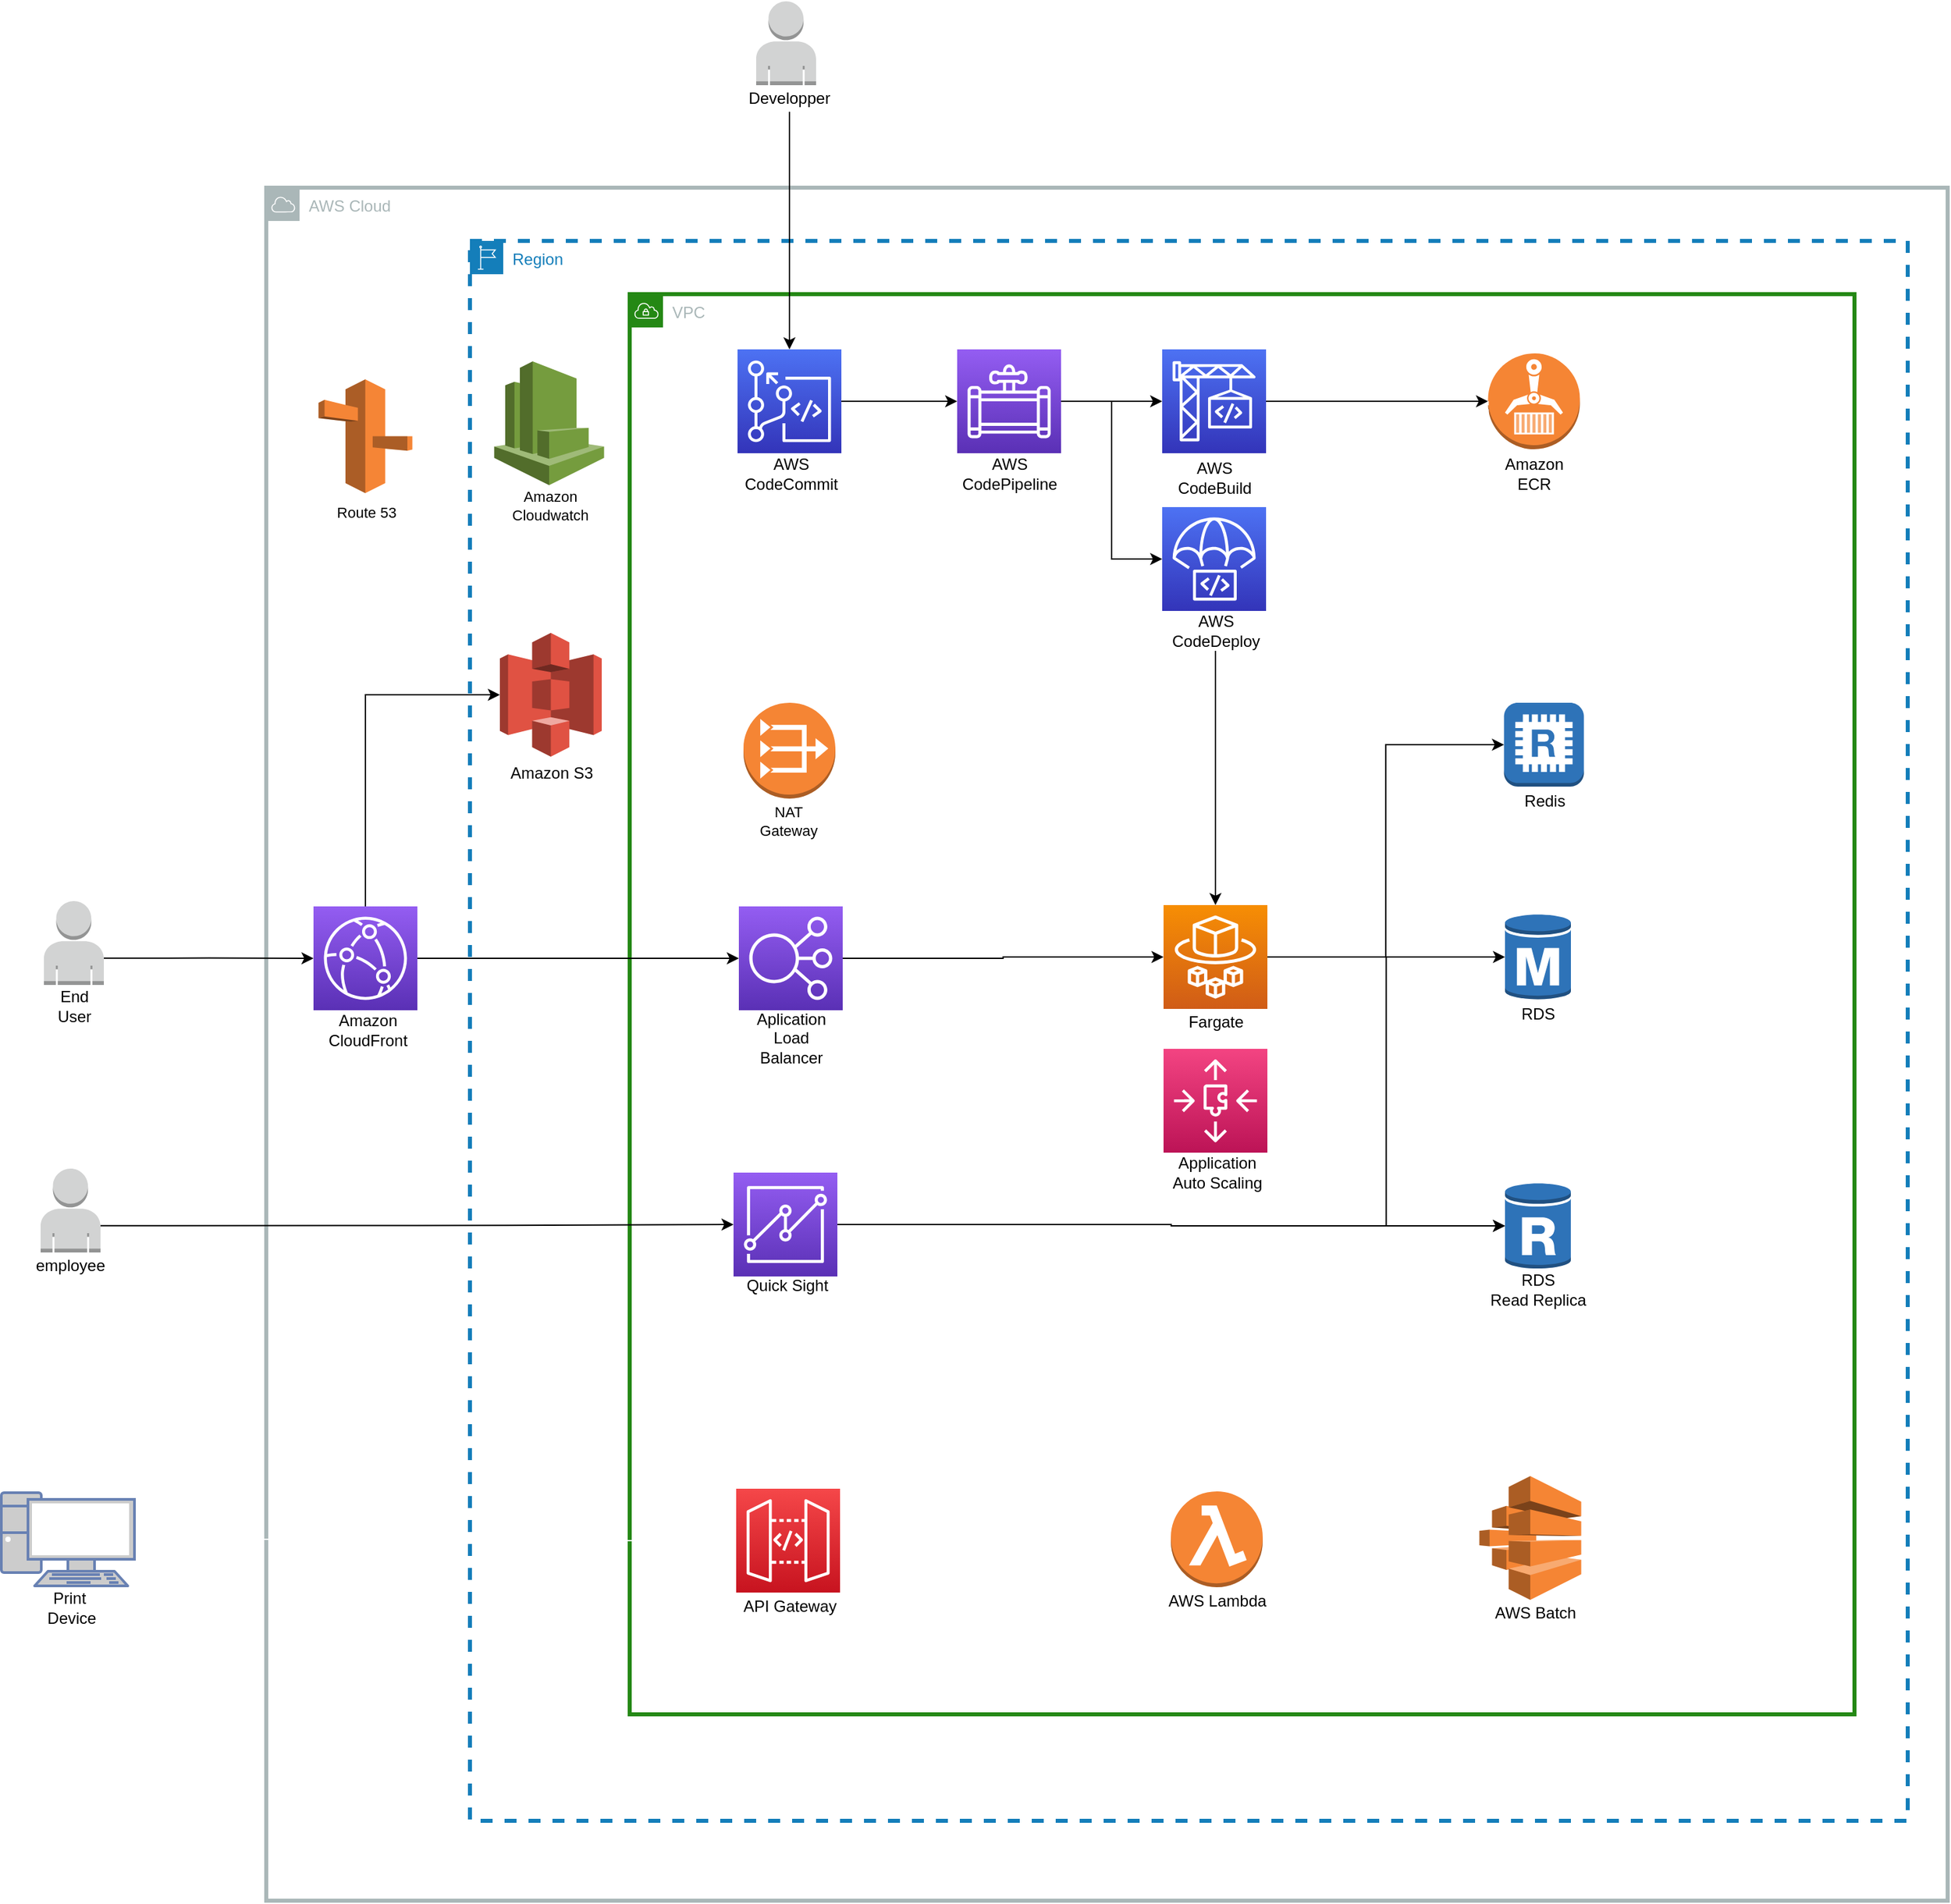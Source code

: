 <mxfile>
    <diagram id="gWHWw5_Gwtlagw1Z8CL7" name="ページ2">
        <mxGraphModel dx="888" dy="800" grid="1" gridSize="10" guides="1" tooltips="1" connect="1" arrows="1" fold="1" page="1" pageScale="1" pageWidth="827" pageHeight="1169" background="none" math="0" shadow="0">
            <root>
                <mxCell id="uAOKcE6nmeNdGqZ9g9t3-0"/>
                <mxCell id="uAOKcE6nmeNdGqZ9g9t3-1" parent="uAOKcE6nmeNdGqZ9g9t3-0"/>
                <mxCell id="uAOKcE6nmeNdGqZ9g9t3-4" value="AWS Cloud" style="outlineConnect=0;gradientColor=none;html=1;whiteSpace=wrap;fontSize=12;fontStyle=0;shape=mxgraph.aws4.group;grIcon=mxgraph.aws4.group_aws_cloud;strokeColor=#AAB7B8;fillColor=none;verticalAlign=top;align=left;spacingLeft=30;fontColor=#AAB7B8;dashed=0;strokeWidth=3;" parent="uAOKcE6nmeNdGqZ9g9t3-1" vertex="1">
                    <mxGeometry x="247" y="283" width="1263" height="1287" as="geometry"/>
                </mxCell>
                <mxCell id="uAOKcE6nmeNdGqZ9g9t3-3" value="Region" style="points=[[0,0],[0.25,0],[0.5,0],[0.75,0],[1,0],[1,0.25],[1,0.5],[1,0.75],[1,1],[0.75,1],[0.5,1],[0.25,1],[0,1],[0,0.75],[0,0.5],[0,0.25]];outlineConnect=0;gradientColor=none;html=1;whiteSpace=wrap;fontSize=12;fontStyle=0;shape=mxgraph.aws4.group;grIcon=mxgraph.aws4.group_region;strokeColor=#147EBA;fillColor=none;verticalAlign=top;align=left;spacingLeft=30;fontColor=#147EBA;dashed=1;strokeWidth=3;" parent="uAOKcE6nmeNdGqZ9g9t3-1" vertex="1">
                    <mxGeometry x="400" y="323" width="1080" height="1187" as="geometry"/>
                </mxCell>
                <mxCell id="uAOKcE6nmeNdGqZ9g9t3-2" value="VPC" style="points=[[0,0],[0.25,0],[0.5,0],[0.75,0],[1,0],[1,0.25],[1,0.5],[1,0.75],[1,1],[0.75,1],[0.5,1],[0.25,1],[0,1],[0,0.75],[0,0.5],[0,0.25]];outlineConnect=0;gradientColor=none;html=1;whiteSpace=wrap;fontSize=12;fontStyle=0;shape=mxgraph.aws4.group;grIcon=mxgraph.aws4.group_vpc;strokeColor=#248814;fillColor=none;verticalAlign=top;align=left;spacingLeft=30;fontColor=#AAB7B8;dashed=0;strokeWidth=3;" parent="uAOKcE6nmeNdGqZ9g9t3-1" vertex="1">
                    <mxGeometry x="520" y="363" width="920" height="1067" as="geometry"/>
                </mxCell>
                <mxCell id="vgz9VYZ3-x48ovAwq_it-6" value="Text" style="text;html=1;resizable=0;autosize=1;align=center;verticalAlign=middle;points=[];fillColor=none;strokeColor=none;rounded=0;" parent="uAOKcE6nmeNdGqZ9g9t3-1" vertex="1">
                    <mxGeometry x="620" y="423" width="40" height="20" as="geometry"/>
                </mxCell>
                <mxCell id="vgz9VYZ3-x48ovAwq_it-9" value="" style="group" parent="uAOKcE6nmeNdGqZ9g9t3-1" vertex="1" connectable="0">
                    <mxGeometry x="596" y="404.5" width="90" height="108" as="geometry"/>
                </mxCell>
                <mxCell id="vgz9VYZ3-x48ovAwq_it-2" value="" style="points=[[0,0,0],[0.25,0,0],[0.5,0,0],[0.75,0,0],[1,0,0],[0,1,0],[0.25,1,0],[0.5,1,0],[0.75,1,0],[1,1,0],[0,0.25,0],[0,0.5,0],[0,0.75,0],[1,0.25,0],[1,0.5,0],[1,0.75,0]];outlineConnect=0;fontColor=#232F3E;gradientColor=#4D72F3;gradientDirection=north;fillColor=#3334B9;strokeColor=#ffffff;dashed=0;verticalLabelPosition=bottom;verticalAlign=top;align=center;html=1;fontSize=12;fontStyle=0;aspect=fixed;shape=mxgraph.aws4.resourceIcon;resIcon=mxgraph.aws4.codecommit;" parent="vgz9VYZ3-x48ovAwq_it-9" vertex="1">
                    <mxGeometry x="5" width="78" height="78" as="geometry"/>
                </mxCell>
                <mxCell id="vgz9VYZ3-x48ovAwq_it-7" value="AWS&lt;br&gt;CodeCommit" style="text;html=1;align=center;verticalAlign=middle;resizable=0;points=[];autosize=1;strokeColor=none;" parent="vgz9VYZ3-x48ovAwq_it-9" vertex="1">
                    <mxGeometry y="78" width="90" height="30" as="geometry"/>
                </mxCell>
                <mxCell id="vgz9VYZ3-x48ovAwq_it-13" value="" style="group" parent="uAOKcE6nmeNdGqZ9g9t3-1" vertex="1" connectable="0">
                    <mxGeometry x="760" y="404.5" width="90" height="108" as="geometry"/>
                </mxCell>
                <mxCell id="vgz9VYZ3-x48ovAwq_it-3" value="" style="points=[[0,0,0],[0.25,0,0],[0.5,0,0],[0.75,0,0],[1,0,0],[0,1,0],[0.25,1,0],[0.5,1,0],[0.75,1,0],[1,1,0],[0,0.25,0],[0,0.5,0],[0,0.75,0],[1,0.25,0],[1,0.5,0],[1,0.75,0]];outlineConnect=0;fontColor=#232F3E;gradientColor=#945DF2;gradientDirection=north;fillColor=#5A30B5;strokeColor=#ffffff;dashed=0;verticalLabelPosition=bottom;verticalAlign=top;align=center;html=1;fontSize=12;fontStyle=0;aspect=fixed;shape=mxgraph.aws4.resourceIcon;resIcon=mxgraph.aws4.data_pipeline;" parent="vgz9VYZ3-x48ovAwq_it-13" vertex="1">
                    <mxGeometry x="6" width="78" height="78" as="geometry"/>
                </mxCell>
                <mxCell id="vgz9VYZ3-x48ovAwq_it-8" value="AWS&lt;br&gt;CodePipeline" style="text;html=1;align=center;verticalAlign=middle;resizable=0;points=[];autosize=1;strokeColor=none;" parent="vgz9VYZ3-x48ovAwq_it-13" vertex="1">
                    <mxGeometry y="78" width="90" height="30" as="geometry"/>
                </mxCell>
                <mxCell id="vgz9VYZ3-x48ovAwq_it-14" value="" style="group" parent="uAOKcE6nmeNdGqZ9g9t3-1" vertex="1" connectable="0">
                    <mxGeometry x="920" y="404.5" width="78" height="111" as="geometry"/>
                </mxCell>
                <mxCell id="vgz9VYZ3-x48ovAwq_it-1" value="" style="points=[[0,0,0],[0.25,0,0],[0.5,0,0],[0.75,0,0],[1,0,0],[0,1,0],[0.25,1,0],[0.5,1,0],[0.75,1,0],[1,1,0],[0,0.25,0],[0,0.5,0],[0,0.75,0],[1,0.25,0],[1,0.5,0],[1,0.75,0]];outlineConnect=0;fontColor=#232F3E;gradientColor=#4D72F3;gradientDirection=north;fillColor=#3334B9;strokeColor=#ffffff;dashed=0;verticalLabelPosition=bottom;verticalAlign=top;align=center;html=1;fontSize=12;fontStyle=0;aspect=fixed;shape=mxgraph.aws4.resourceIcon;resIcon=mxgraph.aws4.codebuild;" parent="vgz9VYZ3-x48ovAwq_it-14" vertex="1">
                    <mxGeometry width="78" height="78" as="geometry"/>
                </mxCell>
                <mxCell id="vgz9VYZ3-x48ovAwq_it-12" value="AWS&lt;br&gt;CodeBuild" style="text;html=1;align=center;verticalAlign=middle;resizable=0;points=[];autosize=1;strokeColor=none;" parent="vgz9VYZ3-x48ovAwq_it-14" vertex="1">
                    <mxGeometry x="4" y="81" width="70" height="30" as="geometry"/>
                </mxCell>
                <mxCell id="vgz9VYZ3-x48ovAwq_it-15" value="" style="group" parent="uAOKcE6nmeNdGqZ9g9t3-1" vertex="1" connectable="0">
                    <mxGeometry x="920" y="523" width="80" height="108" as="geometry"/>
                </mxCell>
                <mxCell id="vgz9VYZ3-x48ovAwq_it-4" value="" style="points=[[0,0,0],[0.25,0,0],[0.5,0,0],[0.75,0,0],[1,0,0],[0,1,0],[0.25,1,0],[0.5,1,0],[0.75,1,0],[1,1,0],[0,0.25,0],[0,0.5,0],[0,0.75,0],[1,0.25,0],[1,0.5,0],[1,0.75,0]];outlineConnect=0;fontColor=#232F3E;gradientColor=#4D72F3;gradientDirection=north;fillColor=#3334B9;strokeColor=#ffffff;dashed=0;verticalLabelPosition=bottom;verticalAlign=top;align=center;html=1;fontSize=12;fontStyle=0;aspect=fixed;shape=mxgraph.aws4.resourceIcon;resIcon=mxgraph.aws4.codedeploy;" parent="vgz9VYZ3-x48ovAwq_it-15" vertex="1">
                    <mxGeometry width="78" height="78" as="geometry"/>
                </mxCell>
                <mxCell id="vgz9VYZ3-x48ovAwq_it-11" value="AWS&lt;br&gt;CodeDeploy" style="text;html=1;align=center;verticalAlign=middle;resizable=0;points=[];autosize=1;strokeColor=none;" parent="vgz9VYZ3-x48ovAwq_it-15" vertex="1">
                    <mxGeometry y="78" width="80" height="30" as="geometry"/>
                </mxCell>
                <mxCell id="vgz9VYZ3-x48ovAwq_it-16" value="" style="group" parent="uAOKcE6nmeNdGqZ9g9t3-1" vertex="1" connectable="0">
                    <mxGeometry x="1164.75" y="407.5" width="69" height="105" as="geometry"/>
                </mxCell>
                <mxCell id="vgz9VYZ3-x48ovAwq_it-0" value="" style="outlineConnect=0;dashed=0;verticalLabelPosition=bottom;verticalAlign=top;align=center;html=1;shape=mxgraph.aws3.ecr;fillColor=#F58534;gradientColor=none;" parent="vgz9VYZ3-x48ovAwq_it-16" vertex="1">
                    <mxGeometry width="69" height="72" as="geometry"/>
                </mxCell>
                <mxCell id="vgz9VYZ3-x48ovAwq_it-10" value="Amazon&lt;br&gt;ECR" style="text;html=1;align=center;verticalAlign=middle;resizable=0;points=[];autosize=1;strokeColor=none;" parent="vgz9VYZ3-x48ovAwq_it-16" vertex="1">
                    <mxGeometry x="4.5" y="75" width="60" height="30" as="geometry"/>
                </mxCell>
                <mxCell id="vgz9VYZ3-x48ovAwq_it-25" value="" style="group" parent="uAOKcE6nmeNdGqZ9g9t3-1" vertex="1" connectable="0">
                    <mxGeometry x="282.5" y="823" width="78" height="108" as="geometry"/>
                </mxCell>
                <mxCell id="xpTxVcHbTkrMu4ZIPbUX-0" value="" style="points=[[0,0,0],[0.25,0,0],[0.5,0,0],[0.75,0,0],[1,0,0],[0,1,0],[0.25,1,0],[0.5,1,0],[0.75,1,0],[1,1,0],[0,0.25,0],[0,0.5,0],[0,0.75,0],[1,0.25,0],[1,0.5,0],[1,0.75,0]];outlineConnect=0;fontColor=#232F3E;gradientColor=#945DF2;gradientDirection=north;fillColor=#5A30B5;strokeColor=#ffffff;dashed=0;verticalLabelPosition=bottom;verticalAlign=top;align=center;html=1;fontSize=12;fontStyle=0;aspect=fixed;shape=mxgraph.aws4.resourceIcon;resIcon=mxgraph.aws4.cloudfront;" parent="vgz9VYZ3-x48ovAwq_it-25" vertex="1">
                    <mxGeometry width="78" height="78" as="geometry"/>
                </mxCell>
                <mxCell id="vgz9VYZ3-x48ovAwq_it-24" value="Amazon&lt;br&gt;CloudFront" style="text;html=1;align=center;verticalAlign=middle;resizable=0;points=[];autosize=1;strokeColor=none;" parent="vgz9VYZ3-x48ovAwq_it-25" vertex="1">
                    <mxGeometry x="5" y="78" width="70" height="30" as="geometry"/>
                </mxCell>
                <mxCell id="vgz9VYZ3-x48ovAwq_it-26" value="" style="group" parent="uAOKcE6nmeNdGqZ9g9t3-1" vertex="1" connectable="0">
                    <mxGeometry x="602" y="823" width="78" height="124" as="geometry"/>
                </mxCell>
                <mxCell id="PO5luvMS2eNr-utxm2IB-0" value="" style="points=[[0,0,0],[0.25,0,0],[0.5,0,0],[0.75,0,0],[1,0,0],[0,1,0],[0.25,1,0],[0.5,1,0],[0.75,1,0],[1,1,0],[0,0.25,0],[0,0.5,0],[0,0.75,0],[1,0.25,0],[1,0.5,0],[1,0.75,0]];outlineConnect=0;fontColor=#232F3E;gradientColor=#945DF2;gradientDirection=north;fillColor=#5A30B5;strokeColor=#ffffff;dashed=0;verticalLabelPosition=bottom;verticalAlign=top;align=center;html=1;fontSize=12;fontStyle=0;aspect=fixed;shape=mxgraph.aws4.resourceIcon;resIcon=mxgraph.aws4.elastic_load_balancing;" parent="vgz9VYZ3-x48ovAwq_it-26" vertex="1">
                    <mxGeometry width="78" height="78" as="geometry"/>
                </mxCell>
                <mxCell id="vgz9VYZ3-x48ovAwq_it-23" value="Aplication&lt;br&gt;Load&lt;br&gt;Balancer" style="text;html=1;align=center;verticalAlign=middle;resizable=0;points=[];autosize=1;strokeColor=none;" parent="vgz9VYZ3-x48ovAwq_it-26" vertex="1">
                    <mxGeometry x="4" y="74" width="70" height="50" as="geometry"/>
                </mxCell>
                <mxCell id="vgz9VYZ3-x48ovAwq_it-27" value="" style="group" parent="uAOKcE6nmeNdGqZ9g9t3-1" vertex="1" connectable="0">
                    <mxGeometry x="921" y="822" width="78" height="98" as="geometry"/>
                </mxCell>
                <mxCell id="PaAU8XX9HptnotYo4aOS-0" value="" style="points=[[0,0,0],[0.25,0,0],[0.5,0,0],[0.75,0,0],[1,0,0],[0,1,0],[0.25,1,0],[0.5,1,0],[0.75,1,0],[1,1,0],[0,0.25,0],[0,0.5,0],[0,0.75,0],[1,0.25,0],[1,0.5,0],[1,0.75,0]];outlineConnect=0;fontColor=#232F3E;gradientColor=#F78E04;gradientDirection=north;fillColor=#D05C17;strokeColor=#ffffff;dashed=0;verticalLabelPosition=bottom;verticalAlign=top;align=center;html=1;fontSize=12;fontStyle=0;aspect=fixed;shape=mxgraph.aws4.resourceIcon;resIcon=mxgraph.aws4.fargate;" parent="vgz9VYZ3-x48ovAwq_it-27" vertex="1">
                    <mxGeometry width="78" height="78" as="geometry"/>
                </mxCell>
                <mxCell id="vgz9VYZ3-x48ovAwq_it-22" value="Fargate" style="text;html=1;align=center;verticalAlign=middle;resizable=0;points=[];autosize=1;strokeColor=none;" parent="vgz9VYZ3-x48ovAwq_it-27" vertex="1">
                    <mxGeometry x="9" y="78" width="60" height="20" as="geometry"/>
                </mxCell>
                <mxCell id="vgz9VYZ3-x48ovAwq_it-30" value="" style="group" parent="uAOKcE6nmeNdGqZ9g9t3-1" vertex="1" connectable="0">
                    <mxGeometry x="598" y="1020" width="80" height="98" as="geometry"/>
                </mxCell>
                <mxCell id="0-GJWIgtYGigNeB7CFMk-0" value="" style="points=[[0,0,0],[0.25,0,0],[0.5,0,0],[0.75,0,0],[1,0,0],[0,1,0],[0.25,1,0],[0.5,1,0],[0.75,1,0],[1,1,0],[0,0.25,0],[0,0.5,0],[0,0.75,0],[1,0.25,0],[1,0.5,0],[1,0.75,0]];outlineConnect=0;fontColor=#232F3E;gradientColor=#945DF2;gradientDirection=north;fillColor=#5A30B5;strokeColor=#ffffff;dashed=0;verticalLabelPosition=bottom;verticalAlign=top;align=center;html=1;fontSize=12;fontStyle=0;aspect=fixed;shape=mxgraph.aws4.resourceIcon;resIcon=mxgraph.aws4.quicksight;" parent="vgz9VYZ3-x48ovAwq_it-30" vertex="1">
                    <mxGeometry y="3" width="78" height="78" as="geometry"/>
                </mxCell>
                <mxCell id="vgz9VYZ3-x48ovAwq_it-19" value="Quick Sight" style="text;html=1;align=center;verticalAlign=middle;resizable=0;points=[];autosize=1;strokeColor=none;" parent="vgz9VYZ3-x48ovAwq_it-30" vertex="1">
                    <mxGeometry y="78" width="80" height="20" as="geometry"/>
                </mxCell>
                <mxCell id="vgz9VYZ3-x48ovAwq_it-31" value="" style="group" parent="uAOKcE6nmeNdGqZ9g9t3-1" vertex="1" connectable="0">
                    <mxGeometry x="1177.5" y="828" width="49.5" height="86" as="geometry"/>
                </mxCell>
                <mxCell id="oGlKMW2Tp7e-e6Yj17ce-1" value="" style="outlineConnect=0;dashed=0;verticalLabelPosition=bottom;verticalAlign=top;align=center;html=1;shape=mxgraph.aws3.rds_db_instance;fillColor=#2E73B8;gradientColor=none;" parent="vgz9VYZ3-x48ovAwq_it-31" vertex="1">
                    <mxGeometry width="49.5" height="66" as="geometry"/>
                </mxCell>
                <mxCell id="vgz9VYZ3-x48ovAwq_it-21" value="RDS" style="text;html=1;align=center;verticalAlign=middle;resizable=0;points=[];autosize=1;strokeColor=none;" parent="vgz9VYZ3-x48ovAwq_it-31" vertex="1">
                    <mxGeometry x="4.75" y="66" width="40" height="20" as="geometry"/>
                </mxCell>
                <mxCell id="vgz9VYZ3-x48ovAwq_it-33" value="" style="group" parent="uAOKcE6nmeNdGqZ9g9t3-1" vertex="1" connectable="0">
                    <mxGeometry x="1157.25" y="1030" width="90" height="96" as="geometry"/>
                </mxCell>
                <mxCell id="oGlKMW2Tp7e-e6Yj17ce-0" value="" style="outlineConnect=0;dashed=0;verticalLabelPosition=bottom;verticalAlign=top;align=center;html=1;shape=mxgraph.aws3.rds_db_instance_read_replica;fillColor=#2E73B8;gradientColor=none;" parent="vgz9VYZ3-x48ovAwq_it-33" vertex="1">
                    <mxGeometry x="20.25" width="49.5" height="66" as="geometry"/>
                </mxCell>
                <mxCell id="vgz9VYZ3-x48ovAwq_it-20" value="RDS&lt;br&gt;Read Replica" style="text;html=1;align=center;verticalAlign=middle;resizable=0;points=[];autosize=1;strokeColor=none;" parent="vgz9VYZ3-x48ovAwq_it-33" vertex="1">
                    <mxGeometry y="66" width="90" height="30" as="geometry"/>
                </mxCell>
                <mxCell id="vgz9VYZ3-x48ovAwq_it-38" value="" style="group" parent="uAOKcE6nmeNdGqZ9g9t3-1" vertex="1" connectable="0">
                    <mxGeometry x="1158.25" y="1251" width="82" height="113" as="geometry"/>
                </mxCell>
                <mxCell id="11LWBDiFUHKxYhrB88CW-1" value="" style="outlineConnect=0;dashed=0;verticalLabelPosition=bottom;verticalAlign=top;align=center;html=1;shape=mxgraph.aws3.batch;fillColor=#F58534;gradientColor=none;" parent="vgz9VYZ3-x48ovAwq_it-38" vertex="1">
                    <mxGeometry width="76.5" height="93" as="geometry"/>
                </mxCell>
                <mxCell id="vgz9VYZ3-x48ovAwq_it-17" value="AWS Batch" style="text;html=1;align=center;verticalAlign=middle;resizable=0;points=[];autosize=1;strokeColor=none;" parent="vgz9VYZ3-x48ovAwq_it-38" vertex="1">
                    <mxGeometry x="2" y="93" width="80" height="20" as="geometry"/>
                </mxCell>
                <mxCell id="43" style="edgeStyle=orthogonalEdgeStyle;rounded=0;orthogonalLoop=1;jettySize=auto;html=1;exitX=1;exitY=0.5;exitDx=0;exitDy=0;exitPerimeter=0;entryX=0;entryY=0.5;entryDx=0;entryDy=0;entryPerimeter=0;fontSize=11;endSize=6;strokeColor=#FFFFFF;" edge="1" parent="uAOKcE6nmeNdGqZ9g9t3-1" source="lmpxZaSppe7GSFd1zg_Y-0" target="11LWBDiFUHKxYhrB88CW-0">
                    <mxGeometry relative="1" as="geometry"/>
                </mxCell>
                <mxCell id="lmpxZaSppe7GSFd1zg_Y-0" value="" style="fontColor=#0066CC;verticalAlign=top;verticalLabelPosition=bottom;labelPosition=center;align=center;html=1;outlineConnect=0;fillColor=#CCCCCC;strokeColor=#6881B3;gradientColor=none;gradientDirection=north;strokeWidth=2;shape=mxgraph.networks.pc;" parent="uAOKcE6nmeNdGqZ9g9t3-1" vertex="1">
                    <mxGeometry x="48" y="1263.5" width="100" height="70" as="geometry"/>
                </mxCell>
                <mxCell id="lmpxZaSppe7GSFd1zg_Y-7" value="" style="group" parent="uAOKcE6nmeNdGqZ9g9t3-1" vertex="1" connectable="0">
                    <mxGeometry x="420.75" y="617.5" width="80" height="115.5" as="geometry"/>
                </mxCell>
                <mxCell id="4BcXs1rNfdRxukd4PK6k-0" value="" style="outlineConnect=0;dashed=0;verticalLabelPosition=bottom;verticalAlign=top;align=center;html=1;shape=mxgraph.aws3.s3;fillColor=#E05243;gradientColor=none;" parent="lmpxZaSppe7GSFd1zg_Y-7" vertex="1">
                    <mxGeometry x="1.75" width="76.5" height="93" as="geometry"/>
                </mxCell>
                <mxCell id="lmpxZaSppe7GSFd1zg_Y-4" value="Amazon S3" style="text;html=1;align=center;verticalAlign=middle;resizable=0;points=[];autosize=1;strokeColor=none;" parent="lmpxZaSppe7GSFd1zg_Y-7" vertex="1">
                    <mxGeometry y="95.5" width="80" height="20" as="geometry"/>
                </mxCell>
                <mxCell id="lmpxZaSppe7GSFd1zg_Y-16" value="Print&amp;nbsp;&lt;br&gt;Device" style="text;html=1;strokeColor=none;fillColor=none;align=center;verticalAlign=middle;whiteSpace=wrap;rounded=0;" parent="uAOKcE6nmeNdGqZ9g9t3-1" vertex="1">
                    <mxGeometry x="80.5" y="1339.5" width="40" height="20" as="geometry"/>
                </mxCell>
                <mxCell id="lmpxZaSppe7GSFd1zg_Y-19" value="" style="group" parent="uAOKcE6nmeNdGqZ9g9t3-1" vertex="1" connectable="0">
                    <mxGeometry x="615" y="143" width="45" height="83" as="geometry"/>
                </mxCell>
                <mxCell id="lmpxZaSppe7GSFd1zg_Y-1" value="" style="outlineConnect=0;dashed=0;verticalLabelPosition=bottom;verticalAlign=top;align=center;html=1;shape=mxgraph.aws3.user;fillColor=#D2D3D3;gradientColor=none;" parent="lmpxZaSppe7GSFd1zg_Y-19" vertex="1">
                    <mxGeometry width="45" height="63" as="geometry"/>
                </mxCell>
                <mxCell id="lmpxZaSppe7GSFd1zg_Y-9" value="Developper" style="text;html=1;strokeColor=none;fillColor=none;align=center;verticalAlign=middle;whiteSpace=wrap;rounded=0;" parent="lmpxZaSppe7GSFd1zg_Y-19" vertex="1">
                    <mxGeometry x="5" y="63" width="40" height="20" as="geometry"/>
                </mxCell>
                <mxCell id="lmpxZaSppe7GSFd1zg_Y-21" value="" style="group" parent="uAOKcE6nmeNdGqZ9g9t3-1" vertex="1" connectable="0">
                    <mxGeometry x="80" y="819" width="45" height="89" as="geometry"/>
                </mxCell>
                <mxCell id="lmpxZaSppe7GSFd1zg_Y-2" value="" style="outlineConnect=0;dashed=0;verticalLabelPosition=bottom;verticalAlign=top;align=center;html=1;shape=mxgraph.aws3.user;fillColor=#D2D3D3;gradientColor=none;" parent="lmpxZaSppe7GSFd1zg_Y-21" vertex="1">
                    <mxGeometry width="45" height="63" as="geometry"/>
                </mxCell>
                <mxCell id="lmpxZaSppe7GSFd1zg_Y-11" value="End User" style="text;html=1;strokeColor=none;fillColor=none;align=center;verticalAlign=middle;whiteSpace=wrap;rounded=0;" parent="lmpxZaSppe7GSFd1zg_Y-21" vertex="1">
                    <mxGeometry x="2.5" y="69" width="40" height="20" as="geometry"/>
                </mxCell>
                <mxCell id="lmpxZaSppe7GSFd1zg_Y-22" value="" style="group" parent="uAOKcE6nmeNdGqZ9g9t3-1" vertex="1" connectable="0">
                    <mxGeometry x="77.5" y="1020" width="45" height="83" as="geometry"/>
                </mxCell>
                <mxCell id="lmpxZaSppe7GSFd1zg_Y-8" value="" style="outlineConnect=0;dashed=0;verticalLabelPosition=bottom;verticalAlign=top;align=center;html=1;shape=mxgraph.aws3.user;fillColor=#D2D3D3;gradientColor=none;" parent="lmpxZaSppe7GSFd1zg_Y-22" vertex="1">
                    <mxGeometry width="45" height="63" as="geometry"/>
                </mxCell>
                <mxCell id="lmpxZaSppe7GSFd1zg_Y-14" value="employee" style="text;html=1;strokeColor=none;fillColor=none;align=center;verticalAlign=middle;whiteSpace=wrap;rounded=0;" parent="lmpxZaSppe7GSFd1zg_Y-22" vertex="1">
                    <mxGeometry x="2.5" y="63" width="40" height="20" as="geometry"/>
                </mxCell>
                <mxCell id="14" value="" style="group" vertex="1" connectable="0" parent="uAOKcE6nmeNdGqZ9g9t3-1">
                    <mxGeometry x="1176.75" y="670" width="60" height="84" as="geometry"/>
                </mxCell>
                <mxCell id="10" value="" style="outlineConnect=0;dashed=0;verticalLabelPosition=bottom;verticalAlign=top;align=center;html=1;shape=mxgraph.aws3.redis;fillColor=#2E73B8;gradientColor=none;strokeWidth=3;" vertex="1" parent="14">
                    <mxGeometry width="60" height="63" as="geometry"/>
                </mxCell>
                <mxCell id="13" value="Redis" style="text;html=1;align=center;verticalAlign=middle;resizable=0;points=[];autosize=1;strokeColor=none;" vertex="1" parent="14">
                    <mxGeometry x="5" y="64" width="50" height="20" as="geometry"/>
                </mxCell>
                <mxCell id="16" style="edgeStyle=orthogonalEdgeStyle;rounded=0;orthogonalLoop=1;jettySize=auto;html=1;exitX=1;exitY=0.68;exitDx=0;exitDy=0;exitPerimeter=0;" edge="1" parent="uAOKcE6nmeNdGqZ9g9t3-1" source="lmpxZaSppe7GSFd1zg_Y-2" target="xpTxVcHbTkrMu4ZIPbUX-0">
                    <mxGeometry relative="1" as="geometry"/>
                </mxCell>
                <mxCell id="17" style="edgeStyle=orthogonalEdgeStyle;rounded=0;orthogonalLoop=1;jettySize=auto;html=1;exitX=1;exitY=0.5;exitDx=0;exitDy=0;exitPerimeter=0;" edge="1" parent="uAOKcE6nmeNdGqZ9g9t3-1" source="xpTxVcHbTkrMu4ZIPbUX-0" target="PO5luvMS2eNr-utxm2IB-0">
                    <mxGeometry relative="1" as="geometry"/>
                </mxCell>
                <mxCell id="18" style="edgeStyle=orthogonalEdgeStyle;rounded=0;orthogonalLoop=1;jettySize=auto;html=1;exitX=1;exitY=0.5;exitDx=0;exitDy=0;exitPerimeter=0;" edge="1" parent="uAOKcE6nmeNdGqZ9g9t3-1" source="PO5luvMS2eNr-utxm2IB-0" target="PaAU8XX9HptnotYo4aOS-0">
                    <mxGeometry relative="1" as="geometry"/>
                </mxCell>
                <mxCell id="20" value="" style="group" vertex="1" connectable="0" parent="uAOKcE6nmeNdGqZ9g9t3-1">
                    <mxGeometry x="921" y="930" width="80" height="108" as="geometry"/>
                </mxCell>
                <mxCell id="0" value="" style="points=[[0,0,0],[0.25,0,0],[0.5,0,0],[0.75,0,0],[1,0,0],[0,1,0],[0.25,1,0],[0.5,1,0],[0.75,1,0],[1,1,0],[0,0.25,0],[0,0.5,0],[0,0.75,0],[1,0.25,0],[1,0.5,0],[1,0.75,0]];points=[[0,0,0],[0.25,0,0],[0.5,0,0],[0.75,0,0],[1,0,0],[0,1,0],[0.25,1,0],[0.5,1,0],[0.75,1,0],[1,1,0],[0,0.25,0],[0,0.5,0],[0,0.75,0],[1,0.25,0],[1,0.5,0],[1,0.75,0]];outlineConnect=0;fontColor=#232F3E;gradientColor=#F34482;gradientDirection=north;fillColor=#BC1356;strokeColor=#ffffff;dashed=0;verticalLabelPosition=bottom;verticalAlign=top;align=center;html=1;fontSize=12;fontStyle=0;aspect=fixed;shape=mxgraph.aws4.resourceIcon;resIcon=mxgraph.aws4.application_auto_scaling;" vertex="1" parent="20">
                    <mxGeometry width="78" height="78" as="geometry"/>
                </mxCell>
                <mxCell id="19" value="Application &lt;br&gt;Auto Scaling" style="text;html=1;align=center;verticalAlign=middle;resizable=0;points=[];autosize=1;strokeColor=none;" vertex="1" parent="20">
                    <mxGeometry y="78" width="80" height="30" as="geometry"/>
                </mxCell>
                <mxCell id="21" style="edgeStyle=orthogonalEdgeStyle;rounded=0;orthogonalLoop=1;jettySize=auto;html=1;exitX=1;exitY=0.5;exitDx=0;exitDy=0;exitPerimeter=0;fontSize=11;" edge="1" parent="uAOKcE6nmeNdGqZ9g9t3-1" source="PaAU8XX9HptnotYo4aOS-0" target="oGlKMW2Tp7e-e6Yj17ce-1">
                    <mxGeometry relative="1" as="geometry"/>
                </mxCell>
                <mxCell id="22" style="edgeStyle=orthogonalEdgeStyle;rounded=0;orthogonalLoop=1;jettySize=auto;html=1;exitX=1;exitY=0.5;exitDx=0;exitDy=0;exitPerimeter=0;entryX=0;entryY=0.5;entryDx=0;entryDy=0;entryPerimeter=0;spacing=2;" edge="1" parent="uAOKcE6nmeNdGqZ9g9t3-1" source="PaAU8XX9HptnotYo4aOS-0" target="oGlKMW2Tp7e-e6Yj17ce-0">
                    <mxGeometry relative="1" as="geometry"/>
                </mxCell>
                <mxCell id="23" style="edgeStyle=orthogonalEdgeStyle;rounded=0;orthogonalLoop=1;jettySize=auto;html=1;exitX=1;exitY=0.5;exitDx=0;exitDy=0;exitPerimeter=0;entryX=0;entryY=0.5;entryDx=0;entryDy=0;entryPerimeter=0;" edge="1" parent="uAOKcE6nmeNdGqZ9g9t3-1" source="PaAU8XX9HptnotYo4aOS-0" target="10">
                    <mxGeometry relative="1" as="geometry"/>
                </mxCell>
                <mxCell id="24" style="edgeStyle=orthogonalEdgeStyle;rounded=0;orthogonalLoop=1;jettySize=auto;html=1;exitX=0.5;exitY=1;exitDx=0;exitDy=0;fontSize=11;" edge="1" parent="uAOKcE6nmeNdGqZ9g9t3-1" source="lmpxZaSppe7GSFd1zg_Y-9" target="vgz9VYZ3-x48ovAwq_it-2">
                    <mxGeometry relative="1" as="geometry"/>
                </mxCell>
                <mxCell id="25" style="edgeStyle=orthogonalEdgeStyle;rounded=0;orthogonalLoop=1;jettySize=auto;html=1;exitX=1;exitY=0.5;exitDx=0;exitDy=0;exitPerimeter=0;entryX=0;entryY=0.5;entryDx=0;entryDy=0;entryPerimeter=0;fontSize=11;" edge="1" parent="uAOKcE6nmeNdGqZ9g9t3-1" source="vgz9VYZ3-x48ovAwq_it-2" target="vgz9VYZ3-x48ovAwq_it-3">
                    <mxGeometry relative="1" as="geometry"/>
                </mxCell>
                <mxCell id="26" style="edgeStyle=orthogonalEdgeStyle;rounded=0;orthogonalLoop=1;jettySize=auto;html=1;exitX=1;exitY=0.5;exitDx=0;exitDy=0;exitPerimeter=0;entryX=0;entryY=0.5;entryDx=0;entryDy=0;entryPerimeter=0;fontSize=11;" edge="1" parent="uAOKcE6nmeNdGqZ9g9t3-1" source="vgz9VYZ3-x48ovAwq_it-3" target="vgz9VYZ3-x48ovAwq_it-1">
                    <mxGeometry relative="1" as="geometry"/>
                </mxCell>
                <mxCell id="27" style="edgeStyle=orthogonalEdgeStyle;rounded=0;orthogonalLoop=1;jettySize=auto;html=1;exitX=1;exitY=0.5;exitDx=0;exitDy=0;exitPerimeter=0;entryX=0;entryY=0.5;entryDx=0;entryDy=0;entryPerimeter=0;fontSize=11;" edge="1" parent="uAOKcE6nmeNdGqZ9g9t3-1" source="vgz9VYZ3-x48ovAwq_it-3" target="vgz9VYZ3-x48ovAwq_it-4">
                    <mxGeometry relative="1" as="geometry"/>
                </mxCell>
                <mxCell id="28" style="edgeStyle=orthogonalEdgeStyle;rounded=0;orthogonalLoop=1;jettySize=auto;html=1;exitX=1;exitY=0.5;exitDx=0;exitDy=0;exitPerimeter=0;entryX=0;entryY=0.5;entryDx=0;entryDy=0;entryPerimeter=0;fontSize=11;" edge="1" parent="uAOKcE6nmeNdGqZ9g9t3-1" source="vgz9VYZ3-x48ovAwq_it-1" target="vgz9VYZ3-x48ovAwq_it-0">
                    <mxGeometry relative="1" as="geometry"/>
                </mxCell>
                <mxCell id="29" style="edgeStyle=orthogonalEdgeStyle;orthogonalLoop=1;jettySize=auto;html=1;exitX=0;exitY=0.5;exitDx=0;exitDy=0;exitPerimeter=0;fontSize=11;rounded=0;fillColor=#60a917;strokeColor=#FFFFFF;endSize=6;dashed=1;" edge="1" parent="uAOKcE6nmeNdGqZ9g9t3-1" source="vgz9VYZ3-x48ovAwq_it-0">
                    <mxGeometry relative="1" as="geometry">
                        <mxPoint x="1000" y="820" as="targetPoint"/>
                        <Array as="points">
                            <mxPoint x="1165" y="650"/>
                            <mxPoint x="1040" y="650"/>
                            <mxPoint x="1040" y="820"/>
                        </Array>
                    </mxGeometry>
                </mxCell>
                <mxCell id="30" style="edgeStyle=orthogonalEdgeStyle;rounded=0;orthogonalLoop=1;jettySize=auto;html=1;exitX=0.5;exitY=0;exitDx=0;exitDy=0;exitPerimeter=0;entryX=0;entryY=0.5;entryDx=0;entryDy=0;entryPerimeter=0;fontSize=11;" edge="1" parent="uAOKcE6nmeNdGqZ9g9t3-1" source="xpTxVcHbTkrMu4ZIPbUX-0" target="4BcXs1rNfdRxukd4PK6k-0">
                    <mxGeometry relative="1" as="geometry"/>
                </mxCell>
                <mxCell id="31" style="edgeStyle=orthogonalEdgeStyle;rounded=0;orthogonalLoop=1;jettySize=auto;html=1;exitX=1;exitY=0.68;exitDx=0;exitDy=0;exitPerimeter=0;entryX=0;entryY=0.5;entryDx=0;entryDy=0;entryPerimeter=0;fontSize=11;" edge="1" parent="uAOKcE6nmeNdGqZ9g9t3-1" source="lmpxZaSppe7GSFd1zg_Y-8" target="0-GJWIgtYGigNeB7CFMk-0">
                    <mxGeometry relative="1" as="geometry"/>
                </mxCell>
                <mxCell id="32" style="edgeStyle=orthogonalEdgeStyle;rounded=0;orthogonalLoop=1;jettySize=auto;html=1;exitX=1;exitY=0.5;exitDx=0;exitDy=0;exitPerimeter=0;entryX=0;entryY=0.5;entryDx=0;entryDy=0;entryPerimeter=0;fontSize=11;" edge="1" parent="uAOKcE6nmeNdGqZ9g9t3-1" source="0-GJWIgtYGigNeB7CFMk-0" target="oGlKMW2Tp7e-e6Yj17ce-0">
                    <mxGeometry relative="1" as="geometry"/>
                </mxCell>
                <mxCell id="34" style="edgeStyle=orthogonalEdgeStyle;rounded=0;orthogonalLoop=1;jettySize=auto;html=1;fontSize=11;" edge="1" parent="uAOKcE6nmeNdGqZ9g9t3-1" source="vgz9VYZ3-x48ovAwq_it-11" target="PaAU8XX9HptnotYo4aOS-0">
                    <mxGeometry relative="1" as="geometry"/>
                </mxCell>
                <mxCell id="38" value="" style="group" vertex="1" connectable="0" parent="uAOKcE6nmeNdGqZ9g9t3-1">
                    <mxGeometry x="418.25" y="413.5" width="82.5" height="123" as="geometry"/>
                </mxCell>
                <mxCell id="1" value="" style="outlineConnect=0;dashed=0;verticalLabelPosition=bottom;verticalAlign=top;align=center;html=1;shape=mxgraph.aws3.cloudwatch;fillColor=#759C3E;gradientColor=none;" vertex="1" parent="38">
                    <mxGeometry width="82.5" height="93" as="geometry"/>
                </mxCell>
                <mxCell id="35" value="Amazon&lt;br&gt;Cloudwatch" style="text;html=1;align=center;verticalAlign=middle;resizable=0;points=[];autosize=1;strokeColor=none;fontSize=11;" vertex="1" parent="38">
                    <mxGeometry x="6.25" y="93" width="70" height="30" as="geometry"/>
                </mxCell>
                <mxCell id="42" value="" style="group" vertex="1" connectable="0" parent="uAOKcE6nmeNdGqZ9g9t3-1">
                    <mxGeometry x="605.5" y="670" width="69" height="104" as="geometry"/>
                </mxCell>
                <mxCell id="40" value="" style="outlineConnect=0;dashed=0;verticalLabelPosition=bottom;verticalAlign=top;align=center;html=1;shape=mxgraph.aws3.vpc_nat_gateway;fillColor=#F58534;gradientColor=none;fontSize=11;strokeWidth=3;" vertex="1" parent="42">
                    <mxGeometry width="69" height="72" as="geometry"/>
                </mxCell>
                <mxCell id="41" value="NAT&lt;br&gt;Gateway" style="text;html=1;align=center;verticalAlign=middle;resizable=0;points=[];autosize=1;strokeColor=none;fontSize=11;" vertex="1" parent="42">
                    <mxGeometry x="3.5" y="74" width="60" height="30" as="geometry"/>
                </mxCell>
                <mxCell id="46" value="" style="group" vertex="1" connectable="0" parent="uAOKcE6nmeNdGqZ9g9t3-1">
                    <mxGeometry x="916" y="1262.5" width="90" height="92" as="geometry"/>
                </mxCell>
                <mxCell id="11LWBDiFUHKxYhrB88CW-2" value="" style="outlineConnect=0;dashed=0;verticalLabelPosition=bottom;verticalAlign=top;align=center;html=1;shape=mxgraph.aws3.lambda_function;fillColor=#F58534;gradientColor=none;" parent="46" vertex="1">
                    <mxGeometry x="10.5" width="69" height="72" as="geometry"/>
                </mxCell>
                <mxCell id="vgz9VYZ3-x48ovAwq_it-35" value="AWS Lambda" style="text;html=1;align=center;verticalAlign=middle;resizable=0;points=[];autosize=1;strokeColor=none;" parent="46" vertex="1">
                    <mxGeometry y="72" width="90" height="20" as="geometry"/>
                </mxCell>
                <mxCell id="47" style="edgeStyle=orthogonalEdgeStyle;rounded=0;orthogonalLoop=1;jettySize=auto;html=1;exitX=1;exitY=0.5;exitDx=0;exitDy=0;exitPerimeter=0;entryX=0;entryY=0.5;entryDx=0;entryDy=0;entryPerimeter=0;fontSize=11;endSize=6;strokeColor=#FFFFFF;" edge="1" parent="uAOKcE6nmeNdGqZ9g9t3-1" source="11LWBDiFUHKxYhrB88CW-0" target="11LWBDiFUHKxYhrB88CW-2">
                    <mxGeometry relative="1" as="geometry"/>
                </mxCell>
                <mxCell id="11LWBDiFUHKxYhrB88CW-0" value="" style="points=[[0,0,0],[0.25,0,0],[0.5,0,0],[0.75,0,0],[1,0,0],[0,1,0],[0.25,1,0],[0.5,1,0],[0.75,1,0],[1,1,0],[0,0.25,0],[0,0.5,0],[0,0.75,0],[1,0.25,0],[1,0.5,0],[1,0.75,0]];outlineConnect=0;fontColor=#232F3E;gradientColor=#F54749;gradientDirection=north;fillColor=#C7131F;strokeColor=#ffffff;dashed=0;verticalLabelPosition=bottom;verticalAlign=top;align=center;html=1;fontSize=12;fontStyle=0;aspect=fixed;shape=mxgraph.aws4.resourceIcon;resIcon=mxgraph.aws4.api_gateway;" parent="uAOKcE6nmeNdGqZ9g9t3-1" vertex="1">
                    <mxGeometry x="600" y="1260.5" width="78" height="78" as="geometry"/>
                </mxCell>
                <mxCell id="vgz9VYZ3-x48ovAwq_it-18" value="API Gateway" style="text;html=1;align=center;verticalAlign=middle;resizable=0;points=[];autosize=1;strokeColor=none;" parent="uAOKcE6nmeNdGqZ9g9t3-1" vertex="1">
                    <mxGeometry x="595" y="1338.5" width="90" height="20" as="geometry"/>
                </mxCell>
                <mxCell id="48" style="edgeStyle=orthogonalEdgeStyle;rounded=0;orthogonalLoop=1;jettySize=auto;html=1;exitX=1;exitY=0.5;exitDx=0;exitDy=0;exitPerimeter=0;entryX=0;entryY=0.5;entryDx=0;entryDy=0;entryPerimeter=0;fontSize=11;endSize=6;strokeColor=#FFFFFF;" edge="1" parent="uAOKcE6nmeNdGqZ9g9t3-1" source="11LWBDiFUHKxYhrB88CW-2" target="11LWBDiFUHKxYhrB88CW-1">
                    <mxGeometry relative="1" as="geometry"/>
                </mxCell>
                <mxCell id="51" value="" style="group" vertex="1" connectable="0" parent="uAOKcE6nmeNdGqZ9g9t3-1">
                    <mxGeometry x="286.25" y="427" width="70.5" height="109.5" as="geometry"/>
                </mxCell>
                <mxCell id="49" value="" style="outlineConnect=0;dashed=0;verticalLabelPosition=bottom;verticalAlign=top;align=center;html=1;shape=mxgraph.aws3.route_53;fillColor=#F58536;gradientColor=none;fontSize=11;strokeWidth=3;" vertex="1" parent="51">
                    <mxGeometry width="70.5" height="85.5" as="geometry"/>
                </mxCell>
                <mxCell id="50" value="Route 53" style="text;html=1;align=center;verticalAlign=middle;resizable=0;points=[];autosize=1;strokeColor=none;fontSize=11;" vertex="1" parent="51">
                    <mxGeometry x="5.25" y="89.5" width="60" height="20" as="geometry"/>
                </mxCell>
            </root>
        </mxGraphModel>
    </diagram>
</mxfile>